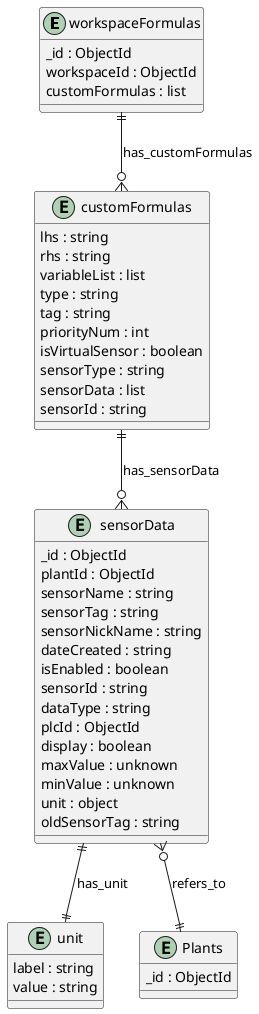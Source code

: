@startuml workspaceFormulas_Diagram

entity "workspaceFormulas" as workspaceFormulas {
  _id : ObjectId
  workspaceId : ObjectId
  customFormulas : list
}

entity "customFormulas" as customFormulas {
  lhs : string
  rhs : string
  variableList : list
  type : string
  tag : string
  priorityNum : int
  isVirtualSensor : boolean
  sensorType : string
  sensorData : list
  sensorId : string
}

entity "sensorData" as sensorData {
  _id : ObjectId
  plantId : ObjectId
  sensorName : string
  sensorTag : string
  sensorNickName : string
  dateCreated : string
  isEnabled : boolean
  sensorId : string
  dataType : string
  plcId : ObjectId
  display : boolean
  maxValue : unknown
  minValue : unknown
  unit : object
  oldSensorTag : string
}

entity "unit" as unit {
  label : string
  value : string
}


' Shared Plant entity
entity "Plants" as Plants {
  _id : ObjectId
}

' Relationships
workspaceFormulas ||--o{ customFormulas : has_customFormulas
customFormulas ||--o{ sensorData : has_sensorData
sensorData }o--|| Plants : refers_to
sensorData ||--|| unit : has_unit
@enduml